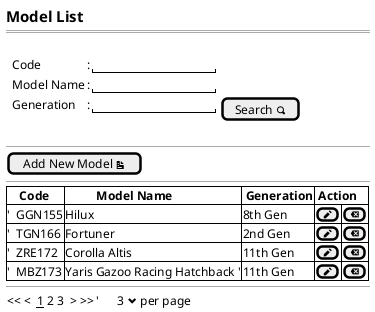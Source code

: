 @startsalt
{
  <size:15><b>Model List
  ==
  .
  {
      .|Code        |: |"               "|*
      .|Model Name  |: |"               "|*
      .|Generation  |: |"               "| [Search <&magnifying-glass>] |*      
  }
  .
  --
  [Add New Model <&document>]
  --
  {#
    |<b>    Code |<b>          Model Name        |<b> Generation |<b> Action |*|*|*
    |'  GGN155   | Hilux                         | 8th Gen       |[<&pencil>]|[<&delete>]|*
    |'  TGN166   | Fortuner                      | 2nd Gen       |[<&pencil>]|[<&delete>]|*
    |'  ZRE172   | Corolla Altis                 | 11th Gen      |[<&pencil>]|[<&delete>]|*
    |'  MBZ173   | Yaris Gazoo Racing Hatchback '| 11th Gen      |[<&pencil>]|[<&delete>]|*    
  }
  --
  {
  << <  __1__ 2 3  > >>  |'      3 <&chevron-bottom> per page |*
  }

}
@endsalt
